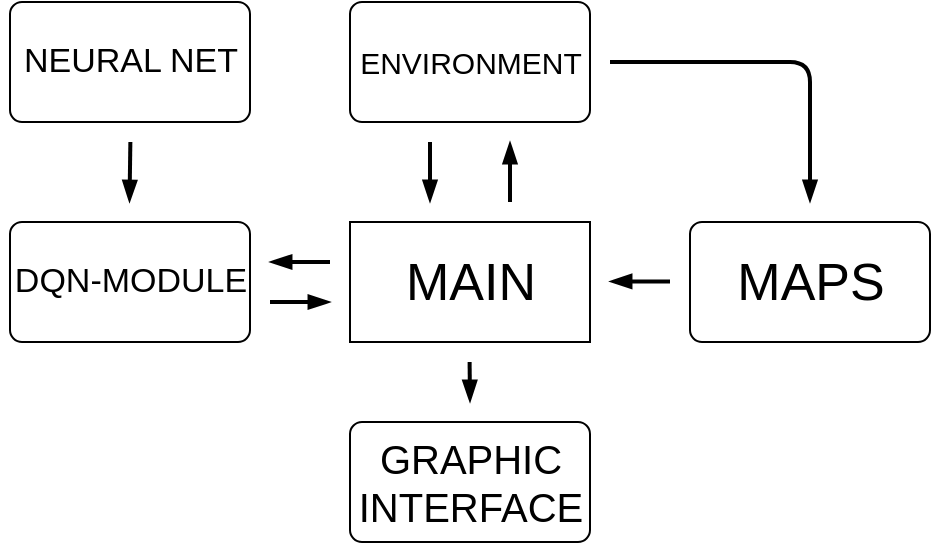 <mxfile version="14.5.8" type="github">
  <diagram id="qF-c-tcpy4ReVO_NPgXi" name="Page-1">
    <mxGraphModel dx="541" dy="356" grid="1" gridSize="10" guides="1" tooltips="1" connect="1" arrows="1" fold="1" page="1" pageScale="1" pageWidth="1169" pageHeight="827" math="0" shadow="0">
      <root>
        <mxCell id="0" />
        <mxCell id="1" parent="0" />
        <mxCell id="olQdAmLFLzQm87mFBCwn-29" value="" style="rounded=1;whiteSpace=wrap;html=1;fontSize=20;arcSize=10;" vertex="1" parent="1">
          <mxGeometry x="690" y="360" width="120" height="60" as="geometry" />
        </mxCell>
        <mxCell id="olQdAmLFLzQm87mFBCwn-28" value="" style="rounded=1;whiteSpace=wrap;html=1;fontSize=20;arcSize=10;" vertex="1" parent="1">
          <mxGeometry x="520" y="250" width="120" height="60" as="geometry" />
        </mxCell>
        <mxCell id="olQdAmLFLzQm87mFBCwn-27" value="" style="rounded=1;whiteSpace=wrap;html=1;fontSize=20;arcSize=10;" vertex="1" parent="1">
          <mxGeometry x="350" y="250" width="120" height="60" as="geometry" />
        </mxCell>
        <mxCell id="olQdAmLFLzQm87mFBCwn-26" value="" style="rounded=1;whiteSpace=wrap;html=1;fontSize=20;arcSize=10;" vertex="1" parent="1">
          <mxGeometry x="350" y="360" width="120" height="60" as="geometry" />
        </mxCell>
        <mxCell id="olQdAmLFLzQm87mFBCwn-25" value="" style="rounded=1;whiteSpace=wrap;html=1;fontSize=20;arcSize=10;" vertex="1" parent="1">
          <mxGeometry x="520" y="460" width="120" height="60" as="geometry" />
        </mxCell>
        <mxCell id="olQdAmLFLzQm87mFBCwn-1" value="" style="verticalLabelPosition=bottom;verticalAlign=top;html=1;shape=card;whiteSpace=wrap;size=0;arcSize=12;" vertex="1" parent="1">
          <mxGeometry x="520" y="360" width="120" height="60" as="geometry" />
        </mxCell>
        <mxCell id="olQdAmLFLzQm87mFBCwn-2" value="MAIN" style="text;html=1;align=center;verticalAlign=middle;resizable=0;points=[];autosize=1;strokeColor=none;fontSize=26;" vertex="1" parent="1">
          <mxGeometry x="540" y="370" width="80" height="40" as="geometry" />
        </mxCell>
        <mxCell id="olQdAmLFLzQm87mFBCwn-4" value="ENVIRONMENT" style="text;html=1;align=center;verticalAlign=middle;resizable=0;points=[];autosize=1;strokeColor=none;fontSize=15;" vertex="1" parent="1">
          <mxGeometry x="515" y="270" width="130" height="20" as="geometry" />
        </mxCell>
        <mxCell id="olQdAmLFLzQm87mFBCwn-5" value="" style="endArrow=blockThin;html=1;fontSize=26;strokeWidth=2;endFill=1;" edge="1" parent="1">
          <mxGeometry width="50" height="50" relative="1" as="geometry">
            <mxPoint x="600" y="350" as="sourcePoint" />
            <mxPoint x="600" y="320" as="targetPoint" />
          </mxGeometry>
        </mxCell>
        <mxCell id="olQdAmLFLzQm87mFBCwn-6" value="" style="endArrow=blockThin;html=1;fontSize=26;strokeWidth=2;endFill=1;" edge="1" parent="1">
          <mxGeometry width="50" height="50" relative="1" as="geometry">
            <mxPoint x="560" y="320" as="sourcePoint" />
            <mxPoint x="560" y="350" as="targetPoint" />
          </mxGeometry>
        </mxCell>
        <mxCell id="olQdAmLFLzQm87mFBCwn-8" value="" style="endArrow=blockThin;html=1;fontSize=26;strokeWidth=2;endFill=1;" edge="1" parent="1">
          <mxGeometry width="50" height="50" relative="1" as="geometry">
            <mxPoint x="510" y="380" as="sourcePoint" />
            <mxPoint x="480" y="380" as="targetPoint" />
          </mxGeometry>
        </mxCell>
        <mxCell id="olQdAmLFLzQm87mFBCwn-9" value="" style="endArrow=blockThin;html=1;fontSize=26;strokeWidth=2;endFill=1;" edge="1" parent="1">
          <mxGeometry width="50" height="50" relative="1" as="geometry">
            <mxPoint x="480" y="400" as="sourcePoint" />
            <mxPoint x="510" y="400" as="targetPoint" />
            <Array as="points" />
          </mxGeometry>
        </mxCell>
        <mxCell id="olQdAmLFLzQm87mFBCwn-10" value="DQN-MODULE" style="text;html=1;align=center;verticalAlign=middle;resizable=0;points=[];autosize=1;strokeColor=none;fontSize=17;" vertex="1" parent="1">
          <mxGeometry x="345" y="375" width="130" height="30" as="geometry" />
        </mxCell>
        <mxCell id="olQdAmLFLzQm87mFBCwn-12" value="" style="endArrow=blockThin;html=1;fontSize=26;strokeWidth=2;endFill=1;" edge="1" parent="1">
          <mxGeometry width="50" height="50" relative="1" as="geometry">
            <mxPoint x="410.18" y="320" as="sourcePoint" />
            <mxPoint x="409.76" y="350" as="targetPoint" />
            <Array as="points" />
          </mxGeometry>
        </mxCell>
        <mxCell id="olQdAmLFLzQm87mFBCwn-13" value="NEURAL NET" style="text;html=1;align=center;verticalAlign=middle;resizable=0;points=[];autosize=1;strokeColor=none;fontSize=17;" vertex="1" parent="1">
          <mxGeometry x="350" y="265" width="120" height="30" as="geometry" />
        </mxCell>
        <mxCell id="olQdAmLFLzQm87mFBCwn-15" value="MAPS" style="text;html=1;align=center;verticalAlign=middle;resizable=0;points=[];autosize=1;strokeColor=none;fontSize=26;" vertex="1" parent="1">
          <mxGeometry x="705" y="370" width="90" height="40" as="geometry" />
        </mxCell>
        <mxCell id="olQdAmLFLzQm87mFBCwn-19" value="" style="endArrow=blockThin;html=1;fontSize=26;strokeWidth=2;endFill=1;jumpSize=6;" edge="1" parent="1">
          <mxGeometry width="50" height="50" relative="1" as="geometry">
            <mxPoint x="650" y="280" as="sourcePoint" />
            <mxPoint x="750" y="350" as="targetPoint" />
            <Array as="points">
              <mxPoint x="750" y="280" />
            </Array>
          </mxGeometry>
        </mxCell>
        <mxCell id="olQdAmLFLzQm87mFBCwn-21" value="GRAPHIC&lt;br&gt;INTERFACE" style="text;html=1;align=center;verticalAlign=middle;resizable=0;points=[];autosize=1;strokeColor=none;fontSize=20;" vertex="1" parent="1">
          <mxGeometry x="515" y="465" width="130" height="50" as="geometry" />
        </mxCell>
        <mxCell id="olQdAmLFLzQm87mFBCwn-22" value="" style="endArrow=blockThin;html=1;fontSize=26;strokeWidth=2;endFill=1;" edge="1" parent="1">
          <mxGeometry width="50" height="50" relative="1" as="geometry">
            <mxPoint x="579.8" y="430" as="sourcePoint" />
            <mxPoint x="580" y="450" as="targetPoint" />
          </mxGeometry>
        </mxCell>
        <mxCell id="olQdAmLFLzQm87mFBCwn-23" value="" style="endArrow=blockThin;html=1;fontSize=26;strokeWidth=2;endFill=1;" edge="1" parent="1">
          <mxGeometry width="50" height="50" relative="1" as="geometry">
            <mxPoint x="680" y="389.71" as="sourcePoint" />
            <mxPoint x="650" y="389.71" as="targetPoint" />
          </mxGeometry>
        </mxCell>
      </root>
    </mxGraphModel>
  </diagram>
</mxfile>
